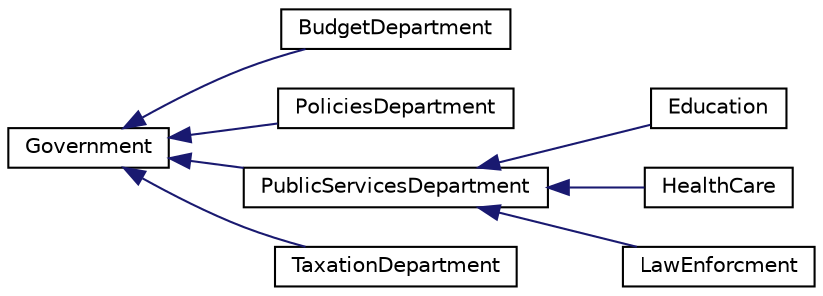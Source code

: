 digraph "Graphical Class Hierarchy"
{
 // LATEX_PDF_SIZE
  edge [fontname="Helvetica",fontsize="10",labelfontname="Helvetica",labelfontsize="10"];
  node [fontname="Helvetica",fontsize="10",shape=record];
  rankdir="LR";
  Node0 [label="Government",height=0.2,width=0.4,color="black", fillcolor="white", style="filled",URL="$classGovernment.html",tooltip="The Government class manages the city's administration, including policies, tax rates,..."];
  Node0 -> Node1 [dir="back",color="midnightblue",fontsize="10",style="solid",fontname="Helvetica"];
  Node1 [label="BudgetDepartment",height=0.2,width=0.4,color="black", fillcolor="white", style="filled",URL="$classBudgetDepartment.html",tooltip="Handles budget allocation and financial management within the city government."];
  Node0 -> Node2 [dir="back",color="midnightblue",fontsize="10",style="solid",fontname="Helvetica"];
  Node2 [label="PoliciesDepartment",height=0.2,width=0.4,color="black", fillcolor="white", style="filled",URL="$classPoliciesDepartment.html",tooltip="Represents the policies department responsible for developing and enforcing public policies."];
  Node0 -> Node3 [dir="back",color="midnightblue",fontsize="10",style="solid",fontname="Helvetica"];
  Node3 [label="PublicServicesDepartment",height=0.2,width=0.4,color="black", fillcolor="white", style="filled",URL="$classPublicServicesDepartment.html",tooltip="Represents the public services department responsible for managing community services and infrastruct..."];
  Node3 -> Node4 [dir="back",color="midnightblue",fontsize="10",style="solid",fontname="Helvetica"];
  Node4 [label="Education",height=0.2,width=0.4,color="black", fillcolor="white", style="filled",URL="$classEducation.html",tooltip="The Education class represents the education services department within a city, inheriting from the P..."];
  Node3 -> Node5 [dir="back",color="midnightblue",fontsize="10",style="solid",fontname="Helvetica"];
  Node5 [label="HealthCare",height=0.2,width=0.4,color="black", fillcolor="white", style="filled",URL="$classHealthCare.html",tooltip="The HealthCare class represents the healthcare services department in a city."];
  Node3 -> Node6 [dir="back",color="midnightblue",fontsize="10",style="solid",fontname="Helvetica"];
  Node6 [label="LawEnforcment",height=0.2,width=0.4,color="black", fillcolor="white", style="filled",URL="$classLawEnforcment.html",tooltip=" "];
  Node0 -> Node7 [dir="back",color="midnightblue",fontsize="10",style="solid",fontname="Helvetica"];
  Node7 [label="TaxationDepartment",height=0.2,width=0.4,color="black", fillcolor="white", style="filled",URL="$classTaxationDepartment.html",tooltip="Represents the taxation department responsible for managing tax policies and revenue."];
}
